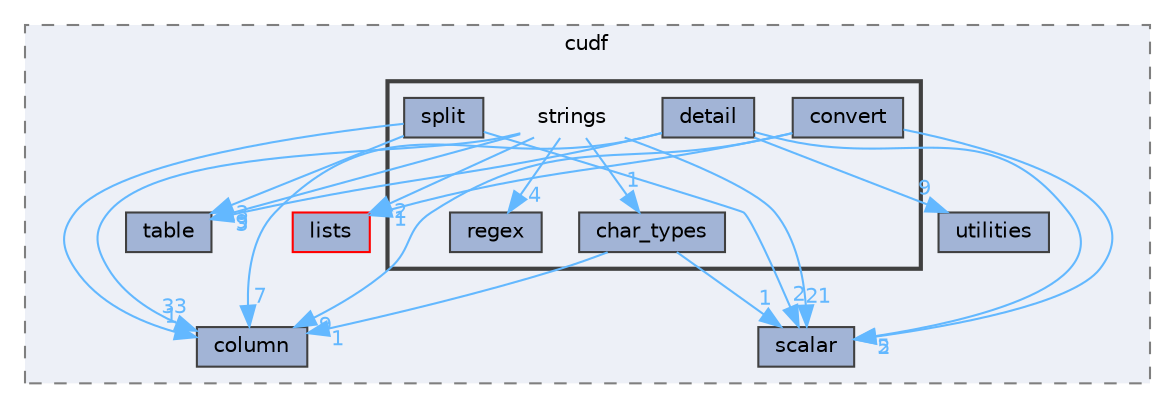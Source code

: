 digraph "D:/gitLibrary/cudf/cpp/include/cudf/strings"
{
 // LATEX_PDF_SIZE
  bgcolor="transparent";
  edge [fontname=Helvetica,fontsize=10,labelfontname=Helvetica,labelfontsize=10];
  node [fontname=Helvetica,fontsize=10,shape=box,height=0.2,width=0.4];
  compound=true
  subgraph clusterdir_87e6427d1ef099fd52d9d0724c66b062 {
    graph [ bgcolor="#edf0f7", pencolor="grey50", label="cudf", fontname=Helvetica,fontsize=10 style="filled,dashed", URL="dir_87e6427d1ef099fd52d9d0724c66b062.html",tooltip=""]
  dir_8262fc92296c7dd0bcaa745c9549f750 [label="utilities", fillcolor="#a2b4d6", color="grey25", style="filled", URL="dir_8262fc92296c7dd0bcaa745c9549f750.html",tooltip=""];
  dir_fce7e93f70105769e490dda9a6ac64fb [label="column", fillcolor="#a2b4d6", color="grey25", style="filled", URL="dir_fce7e93f70105769e490dda9a6ac64fb.html",tooltip=""];
  dir_9d85f5b54f4565533fc543f57ae7704d [label="table", fillcolor="#a2b4d6", color="grey25", style="filled", URL="dir_9d85f5b54f4565533fc543f57ae7704d.html",tooltip=""];
  dir_afa83cc9b3075ac846db8d24480e5154 [label="scalar", fillcolor="#a2b4d6", color="grey25", style="filled", URL="dir_afa83cc9b3075ac846db8d24480e5154.html",tooltip=""];
  dir_d4a9dbbcf74344d51a464821ca87a47e [label="lists", fillcolor="#a2b4d6", color="red", style="filled", URL="dir_d4a9dbbcf74344d51a464821ca87a47e.html",tooltip=""];
  subgraph clusterdir_e52a7cfcc5412b565f6ae0686e8a94b2 {
    graph [ bgcolor="#edf0f7", pencolor="grey25", label="", fontname=Helvetica,fontsize=10 style="filled,bold", URL="dir_e52a7cfcc5412b565f6ae0686e8a94b2.html",tooltip=""]
    dir_e52a7cfcc5412b565f6ae0686e8a94b2 [shape=plaintext, label="strings"];
  dir_6a2c9581474bdf9383352c3e9c919277 [label="char_types", fillcolor="#a2b4d6", color="grey25", style="filled", URL="dir_6a2c9581474bdf9383352c3e9c919277.html",tooltip=""];
  dir_6016d4e8e7183150b11ef1e535008346 [label="convert", fillcolor="#a2b4d6", color="grey25", style="filled", URL="dir_6016d4e8e7183150b11ef1e535008346.html",tooltip=""];
  dir_3a3aa0025c072209567d074f937c3558 [label="detail", fillcolor="#a2b4d6", color="grey25", style="filled", URL="dir_3a3aa0025c072209567d074f937c3558.html",tooltip=""];
  dir_568a03f11001829ed8df14935cd38280 [label="regex", fillcolor="#a2b4d6", color="grey25", style="filled", URL="dir_568a03f11001829ed8df14935cd38280.html",tooltip=""];
  dir_ed65927013be716d5b0e7af7d83f061e [label="split", fillcolor="#a2b4d6", color="grey25", style="filled", URL="dir_ed65927013be716d5b0e7af7d83f061e.html",tooltip=""];
  }
  }
  dir_e52a7cfcc5412b565f6ae0686e8a94b2->dir_568a03f11001829ed8df14935cd38280 [headlabel="4", labeldistance=1.5 headhref="dir_000030_000026.html" color="steelblue1" fontcolor="steelblue1"];
  dir_e52a7cfcc5412b565f6ae0686e8a94b2->dir_6a2c9581474bdf9383352c3e9c919277 [headlabel="1", labeldistance=1.5 headhref="dir_000030_000002.html" color="steelblue1" fontcolor="steelblue1"];
  dir_e52a7cfcc5412b565f6ae0686e8a94b2->dir_9d85f5b54f4565533fc543f57ae7704d [headlabel="9", labeldistance=1.5 headhref="dir_000030_000033.html" color="steelblue1" fontcolor="steelblue1"];
  dir_e52a7cfcc5412b565f6ae0686e8a94b2->dir_afa83cc9b3075ac846db8d24480e5154 [headlabel="21", labeldistance=1.5 headhref="dir_000030_000028.html" color="steelblue1" fontcolor="steelblue1"];
  dir_e52a7cfcc5412b565f6ae0686e8a94b2->dir_d4a9dbbcf74344d51a464821ca87a47e [headlabel="2", labeldistance=1.5 headhref="dir_000030_000024.html" color="steelblue1" fontcolor="steelblue1"];
  dir_e52a7cfcc5412b565f6ae0686e8a94b2->dir_fce7e93f70105769e490dda9a6ac64fb [headlabel="33", labeldistance=1.5 headhref="dir_000030_000003.html" color="steelblue1" fontcolor="steelblue1"];
  dir_6a2c9581474bdf9383352c3e9c919277->dir_afa83cc9b3075ac846db8d24480e5154 [headlabel="1", labeldistance=1.5 headhref="dir_000002_000028.html" color="steelblue1" fontcolor="steelblue1"];
  dir_6a2c9581474bdf9383352c3e9c919277->dir_fce7e93f70105769e490dda9a6ac64fb [headlabel="1", labeldistance=1.5 headhref="dir_000002_000003.html" color="steelblue1" fontcolor="steelblue1"];
  dir_6016d4e8e7183150b11ef1e535008346->dir_afa83cc9b3075ac846db8d24480e5154 [headlabel="2", labeldistance=1.5 headhref="dir_000004_000028.html" color="steelblue1" fontcolor="steelblue1"];
  dir_6016d4e8e7183150b11ef1e535008346->dir_d4a9dbbcf74344d51a464821ca87a47e [headlabel="1", labeldistance=1.5 headhref="dir_000004_000024.html" color="steelblue1" fontcolor="steelblue1"];
  dir_6016d4e8e7183150b11ef1e535008346->dir_fce7e93f70105769e490dda9a6ac64fb [headlabel="9", labeldistance=1.5 headhref="dir_000004_000003.html" color="steelblue1" fontcolor="steelblue1"];
  dir_3a3aa0025c072209567d074f937c3558->dir_8262fc92296c7dd0bcaa745c9549f750 [headlabel="9", labeldistance=1.5 headhref="dir_000015_000038.html" color="steelblue1" fontcolor="steelblue1"];
  dir_3a3aa0025c072209567d074f937c3558->dir_9d85f5b54f4565533fc543f57ae7704d [headlabel="3", labeldistance=1.5 headhref="dir_000015_000033.html" color="steelblue1" fontcolor="steelblue1"];
  dir_3a3aa0025c072209567d074f937c3558->dir_afa83cc9b3075ac846db8d24480e5154 [headlabel="5", labeldistance=1.5 headhref="dir_000015_000028.html" color="steelblue1" fontcolor="steelblue1"];
  dir_3a3aa0025c072209567d074f937c3558->dir_fce7e93f70105769e490dda9a6ac64fb [headlabel="7", labeldistance=1.5 headhref="dir_000015_000003.html" color="steelblue1" fontcolor="steelblue1"];
  dir_ed65927013be716d5b0e7af7d83f061e->dir_9d85f5b54f4565533fc543f57ae7704d [headlabel="3", labeldistance=1.5 headhref="dir_000029_000033.html" color="steelblue1" fontcolor="steelblue1"];
  dir_ed65927013be716d5b0e7af7d83f061e->dir_afa83cc9b3075ac846db8d24480e5154 [headlabel="2", labeldistance=1.5 headhref="dir_000029_000028.html" color="steelblue1" fontcolor="steelblue1"];
  dir_ed65927013be716d5b0e7af7d83f061e->dir_fce7e93f70105769e490dda9a6ac64fb [headlabel="1", labeldistance=1.5 headhref="dir_000029_000003.html" color="steelblue1" fontcolor="steelblue1"];
}
